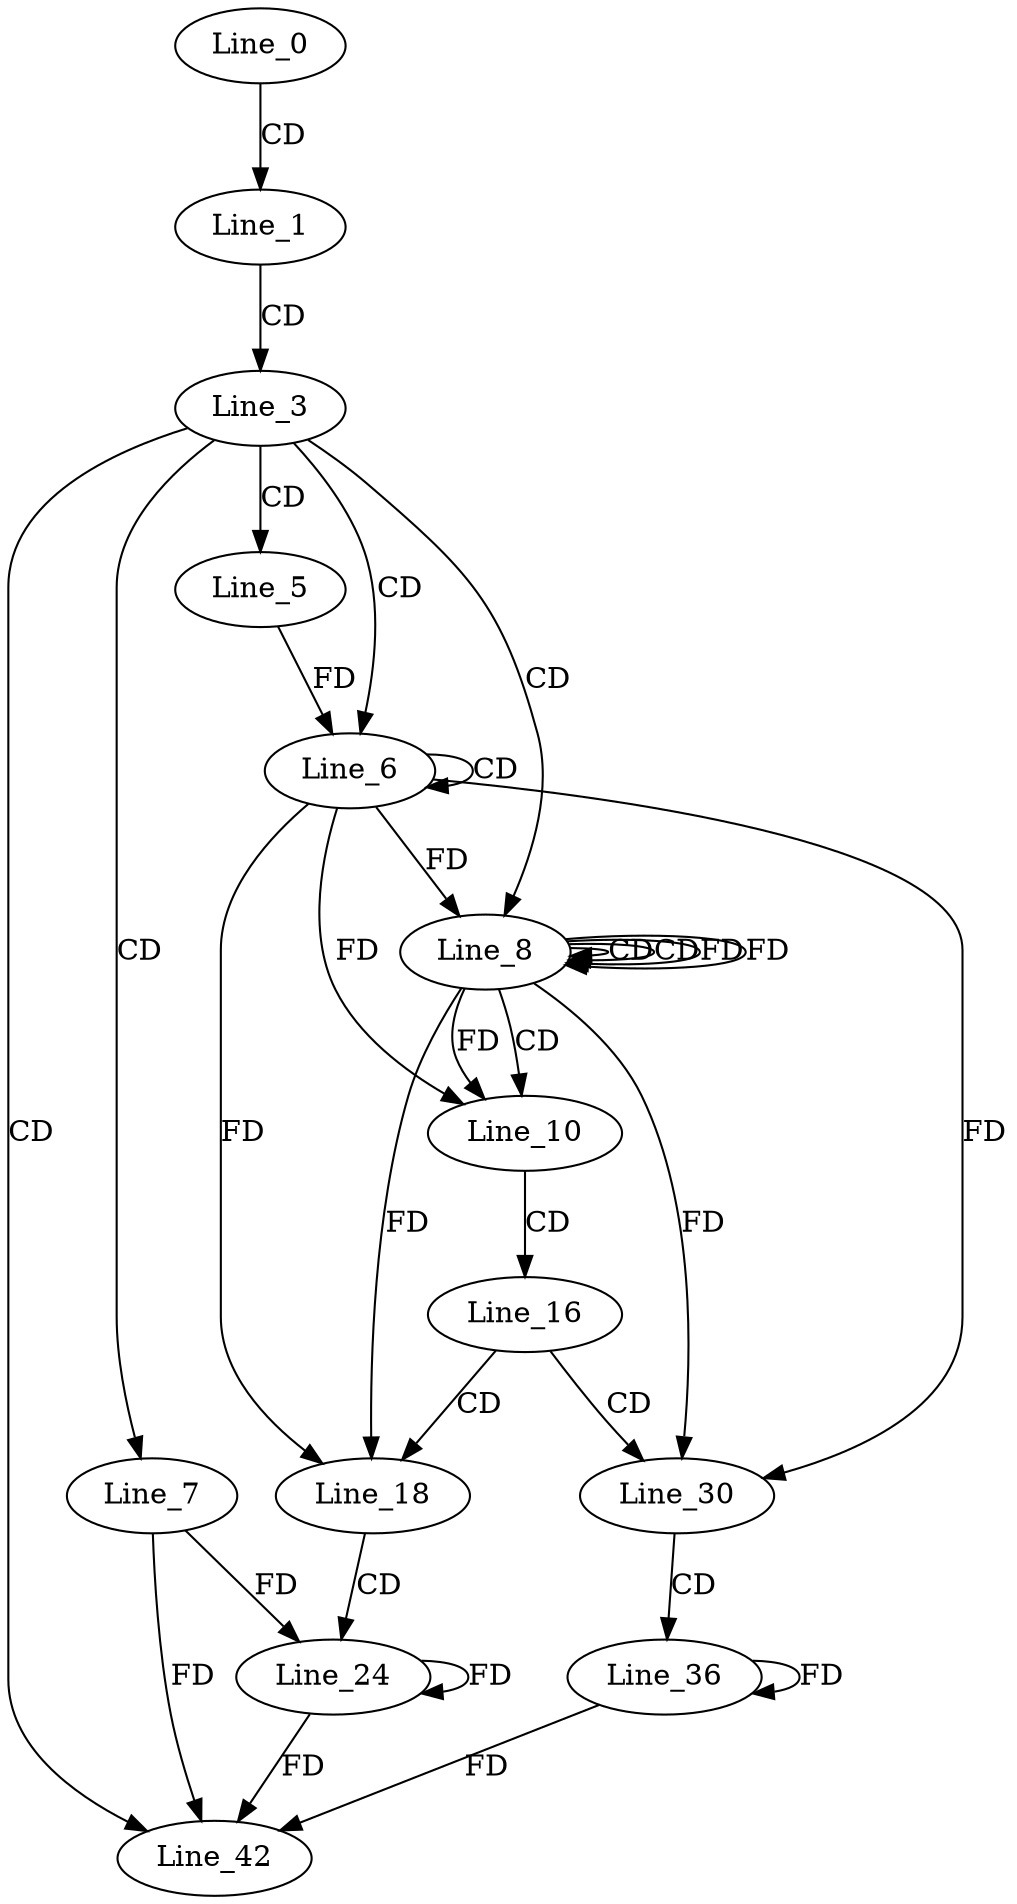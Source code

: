 digraph G {
  Line_0;
  Line_1;
  Line_3;
  Line_5;
  Line_6;
  Line_6;
  Line_7;
  Line_8;
  Line_8;
  Line_8;
  Line_8;
  Line_10;
  Line_10;
  Line_10;
  Line_16;
  Line_18;
  Line_18;
  Line_24;
  Line_30;
  Line_30;
  Line_36;
  Line_42;
  Line_0 -> Line_1 [ label="CD" ];
  Line_1 -> Line_3 [ label="CD" ];
  Line_3 -> Line_5 [ label="CD" ];
  Line_3 -> Line_6 [ label="CD" ];
  Line_6 -> Line_6 [ label="CD" ];
  Line_5 -> Line_6 [ label="FD" ];
  Line_3 -> Line_7 [ label="CD" ];
  Line_3 -> Line_8 [ label="CD" ];
  Line_8 -> Line_8 [ label="CD" ];
  Line_8 -> Line_8 [ label="CD" ];
  Line_6 -> Line_8 [ label="FD" ];
  Line_8 -> Line_8 [ label="FD" ];
  Line_8 -> Line_10 [ label="CD" ];
  Line_6 -> Line_10 [ label="FD" ];
  Line_8 -> Line_10 [ label="FD" ];
  Line_10 -> Line_16 [ label="CD" ];
  Line_16 -> Line_18 [ label="CD" ];
  Line_6 -> Line_18 [ label="FD" ];
  Line_8 -> Line_18 [ label="FD" ];
  Line_18 -> Line_24 [ label="CD" ];
  Line_24 -> Line_24 [ label="FD" ];
  Line_7 -> Line_24 [ label="FD" ];
  Line_16 -> Line_30 [ label="CD" ];
  Line_6 -> Line_30 [ label="FD" ];
  Line_8 -> Line_30 [ label="FD" ];
  Line_30 -> Line_36 [ label="CD" ];
  Line_36 -> Line_36 [ label="FD" ];
  Line_3 -> Line_42 [ label="CD" ];
  Line_24 -> Line_42 [ label="FD" ];
  Line_36 -> Line_42 [ label="FD" ];
  Line_7 -> Line_42 [ label="FD" ];
  Line_8 -> Line_8 [ label="FD" ];
}
